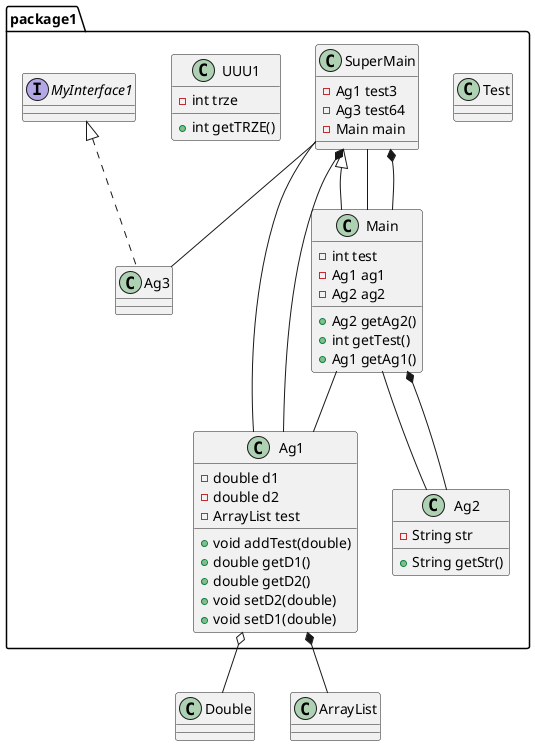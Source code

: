 @startuml
package package1 {
 class Ag1 {
  - double d1
  - double d2
  - ArrayList test
  + void addTest(double)
  + double getD1()
  + double getD2()
  + void setD2(double)
  + void setD1(double)
 }
 class Test {
 }
 class Ag2 {
  - String str
  + String getStr()
 }
 class Ag3 {
 }
 class Main {
  - int test
  - Ag1 ag1
  - Ag2 ag2
  + Ag2 getAg2()
  + int getTest()
  + Ag1 getAg1()
 }
 class SuperMain {
  - Ag1 test3
  - Ag3 test64
  - Main main
 }
 class UUU1 {
  - int trze
  + int getTRZE()
 }
 interface MyInterface1 {
 }
 }
Ag1 o-- Double
Ag1 *-- ArrayList
MyInterface1 <|.. Ag3
SuperMain <|-- Main
Main -- Ag2
Main -- Ag1
Main *-- Ag2
SuperMain -- Main
SuperMain -- Ag3
SuperMain -- Ag1
SuperMain *-- Main
SuperMain *-- Ag1
@enduml